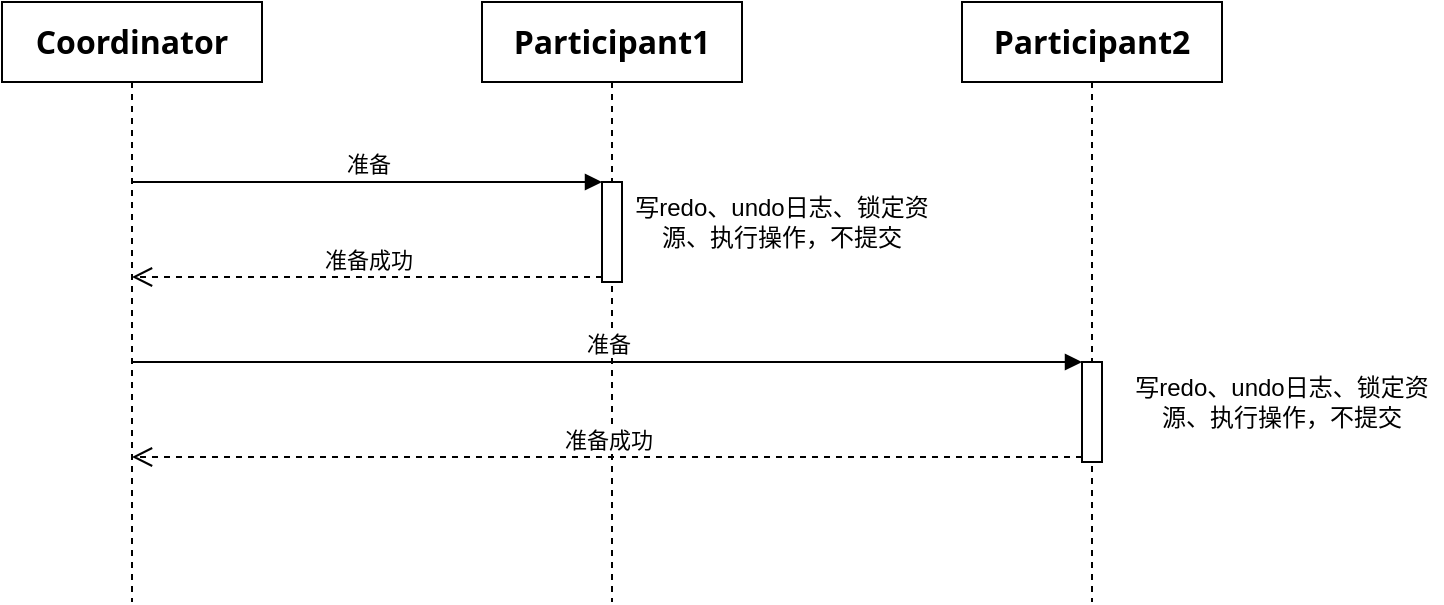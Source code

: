 <mxfile version="12.9.10" type="github">
  <diagram id="ItVh4f0J61LWQM_6799-" name="Page-1">
    <mxGraphModel dx="632" dy="677" grid="1" gridSize="10" guides="1" tooltips="1" connect="1" arrows="1" fold="1" page="1" pageScale="1" pageWidth="827" pageHeight="1169" math="0" shadow="0">
      <root>
        <mxCell id="0" />
        <mxCell id="1" parent="0" />
        <mxCell id="soa0CNPoC3bioCPJzMiO-1" value="&lt;strong style=&quot;box-sizing: border-box ; font-family: &amp;#34;open sans&amp;#34; , &amp;#34;clear sans&amp;#34; , &amp;#34;helvetica neue&amp;#34; , &amp;#34;helvetica&amp;#34; , &amp;#34;arial&amp;#34; , sans-serif ; font-size: 16px&quot;&gt;&lt;span class=&quot;md-plain&quot; style=&quot;box-sizing: border-box&quot;&gt;Coordinator&lt;/span&gt;&lt;/strong&gt;" style="shape=umlLifeline;perimeter=lifelinePerimeter;whiteSpace=wrap;html=1;container=1;collapsible=0;recursiveResize=0;outlineConnect=0;" vertex="1" parent="1">
          <mxGeometry x="30" y="210" width="130" height="300" as="geometry" />
        </mxCell>
        <mxCell id="soa0CNPoC3bioCPJzMiO-7" value="&lt;strong style=&quot;box-sizing: border-box ; font-family: &amp;#34;open sans&amp;#34; , &amp;#34;clear sans&amp;#34; , &amp;#34;helvetica neue&amp;#34; , &amp;#34;helvetica&amp;#34; , &amp;#34;arial&amp;#34; , sans-serif ; font-size: 16px ; text-align: left&quot;&gt;&lt;span class=&quot;md-plain&quot; style=&quot;box-sizing: border-box&quot;&gt;Participant1&lt;/span&gt;&lt;/strong&gt;" style="shape=umlLifeline;perimeter=lifelinePerimeter;whiteSpace=wrap;html=1;container=1;collapsible=0;recursiveResize=0;outlineConnect=0;" vertex="1" parent="1">
          <mxGeometry x="270" y="210" width="130" height="300" as="geometry" />
        </mxCell>
        <mxCell id="soa0CNPoC3bioCPJzMiO-9" value="" style="html=1;points=[];perimeter=orthogonalPerimeter;" vertex="1" parent="soa0CNPoC3bioCPJzMiO-7">
          <mxGeometry x="60" y="90" width="10" height="50" as="geometry" />
        </mxCell>
        <mxCell id="soa0CNPoC3bioCPJzMiO-8" value="&lt;strong style=&quot;box-sizing: border-box ; font-family: &amp;#34;open sans&amp;#34; , &amp;#34;clear sans&amp;#34; , &amp;#34;helvetica neue&amp;#34; , &amp;#34;helvetica&amp;#34; , &amp;#34;arial&amp;#34; , sans-serif ; font-size: 16px ; text-align: left&quot;&gt;&lt;span class=&quot;md-plain&quot; style=&quot;box-sizing: border-box&quot;&gt;Participant2&lt;/span&gt;&lt;/strong&gt;" style="shape=umlLifeline;perimeter=lifelinePerimeter;whiteSpace=wrap;html=1;container=1;collapsible=0;recursiveResize=0;outlineConnect=0;" vertex="1" parent="1">
          <mxGeometry x="510" y="210" width="130" height="300" as="geometry" />
        </mxCell>
        <mxCell id="soa0CNPoC3bioCPJzMiO-13" value="" style="html=1;points=[];perimeter=orthogonalPerimeter;" vertex="1" parent="soa0CNPoC3bioCPJzMiO-8">
          <mxGeometry x="60" y="180" width="10" height="50" as="geometry" />
        </mxCell>
        <mxCell id="soa0CNPoC3bioCPJzMiO-10" value="准备" style="html=1;verticalAlign=bottom;endArrow=block;entryX=0;entryY=0;" edge="1" target="soa0CNPoC3bioCPJzMiO-9" parent="1" source="soa0CNPoC3bioCPJzMiO-1">
          <mxGeometry relative="1" as="geometry">
            <mxPoint x="240" y="300" as="sourcePoint" />
          </mxGeometry>
        </mxCell>
        <mxCell id="soa0CNPoC3bioCPJzMiO-11" value="准备成功" style="html=1;verticalAlign=bottom;endArrow=open;dashed=1;endSize=8;exitX=0;exitY=0.95;" edge="1" source="soa0CNPoC3bioCPJzMiO-9" parent="1" target="soa0CNPoC3bioCPJzMiO-1">
          <mxGeometry relative="1" as="geometry">
            <mxPoint x="240" y="376" as="targetPoint" />
          </mxGeometry>
        </mxCell>
        <mxCell id="soa0CNPoC3bioCPJzMiO-12" value="写redo、undo日志、锁定资源、执行操作，不提交" style="text;html=1;strokeColor=none;fillColor=none;align=center;verticalAlign=middle;whiteSpace=wrap;rounded=0;" vertex="1" parent="1">
          <mxGeometry x="340" y="310" width="160" height="20" as="geometry" />
        </mxCell>
        <mxCell id="soa0CNPoC3bioCPJzMiO-14" value="准备" style="html=1;verticalAlign=bottom;endArrow=block;entryX=0;entryY=0;" edge="1" target="soa0CNPoC3bioCPJzMiO-13" parent="1" source="soa0CNPoC3bioCPJzMiO-1">
          <mxGeometry relative="1" as="geometry">
            <mxPoint x="500" y="380" as="sourcePoint" />
          </mxGeometry>
        </mxCell>
        <mxCell id="soa0CNPoC3bioCPJzMiO-15" value="准备成功" style="html=1;verticalAlign=bottom;endArrow=open;dashed=1;endSize=8;exitX=0;exitY=0.95;" edge="1" source="soa0CNPoC3bioCPJzMiO-13" parent="1" target="soa0CNPoC3bioCPJzMiO-1">
          <mxGeometry relative="1" as="geometry">
            <mxPoint x="500" y="456" as="targetPoint" />
          </mxGeometry>
        </mxCell>
        <mxCell id="soa0CNPoC3bioCPJzMiO-16" value="写redo、undo日志、锁定资源、执行操作，不提交" style="text;html=1;strokeColor=none;fillColor=none;align=center;verticalAlign=middle;whiteSpace=wrap;rounded=0;" vertex="1" parent="1">
          <mxGeometry x="590" y="400" width="160" height="20" as="geometry" />
        </mxCell>
      </root>
    </mxGraphModel>
  </diagram>
</mxfile>
